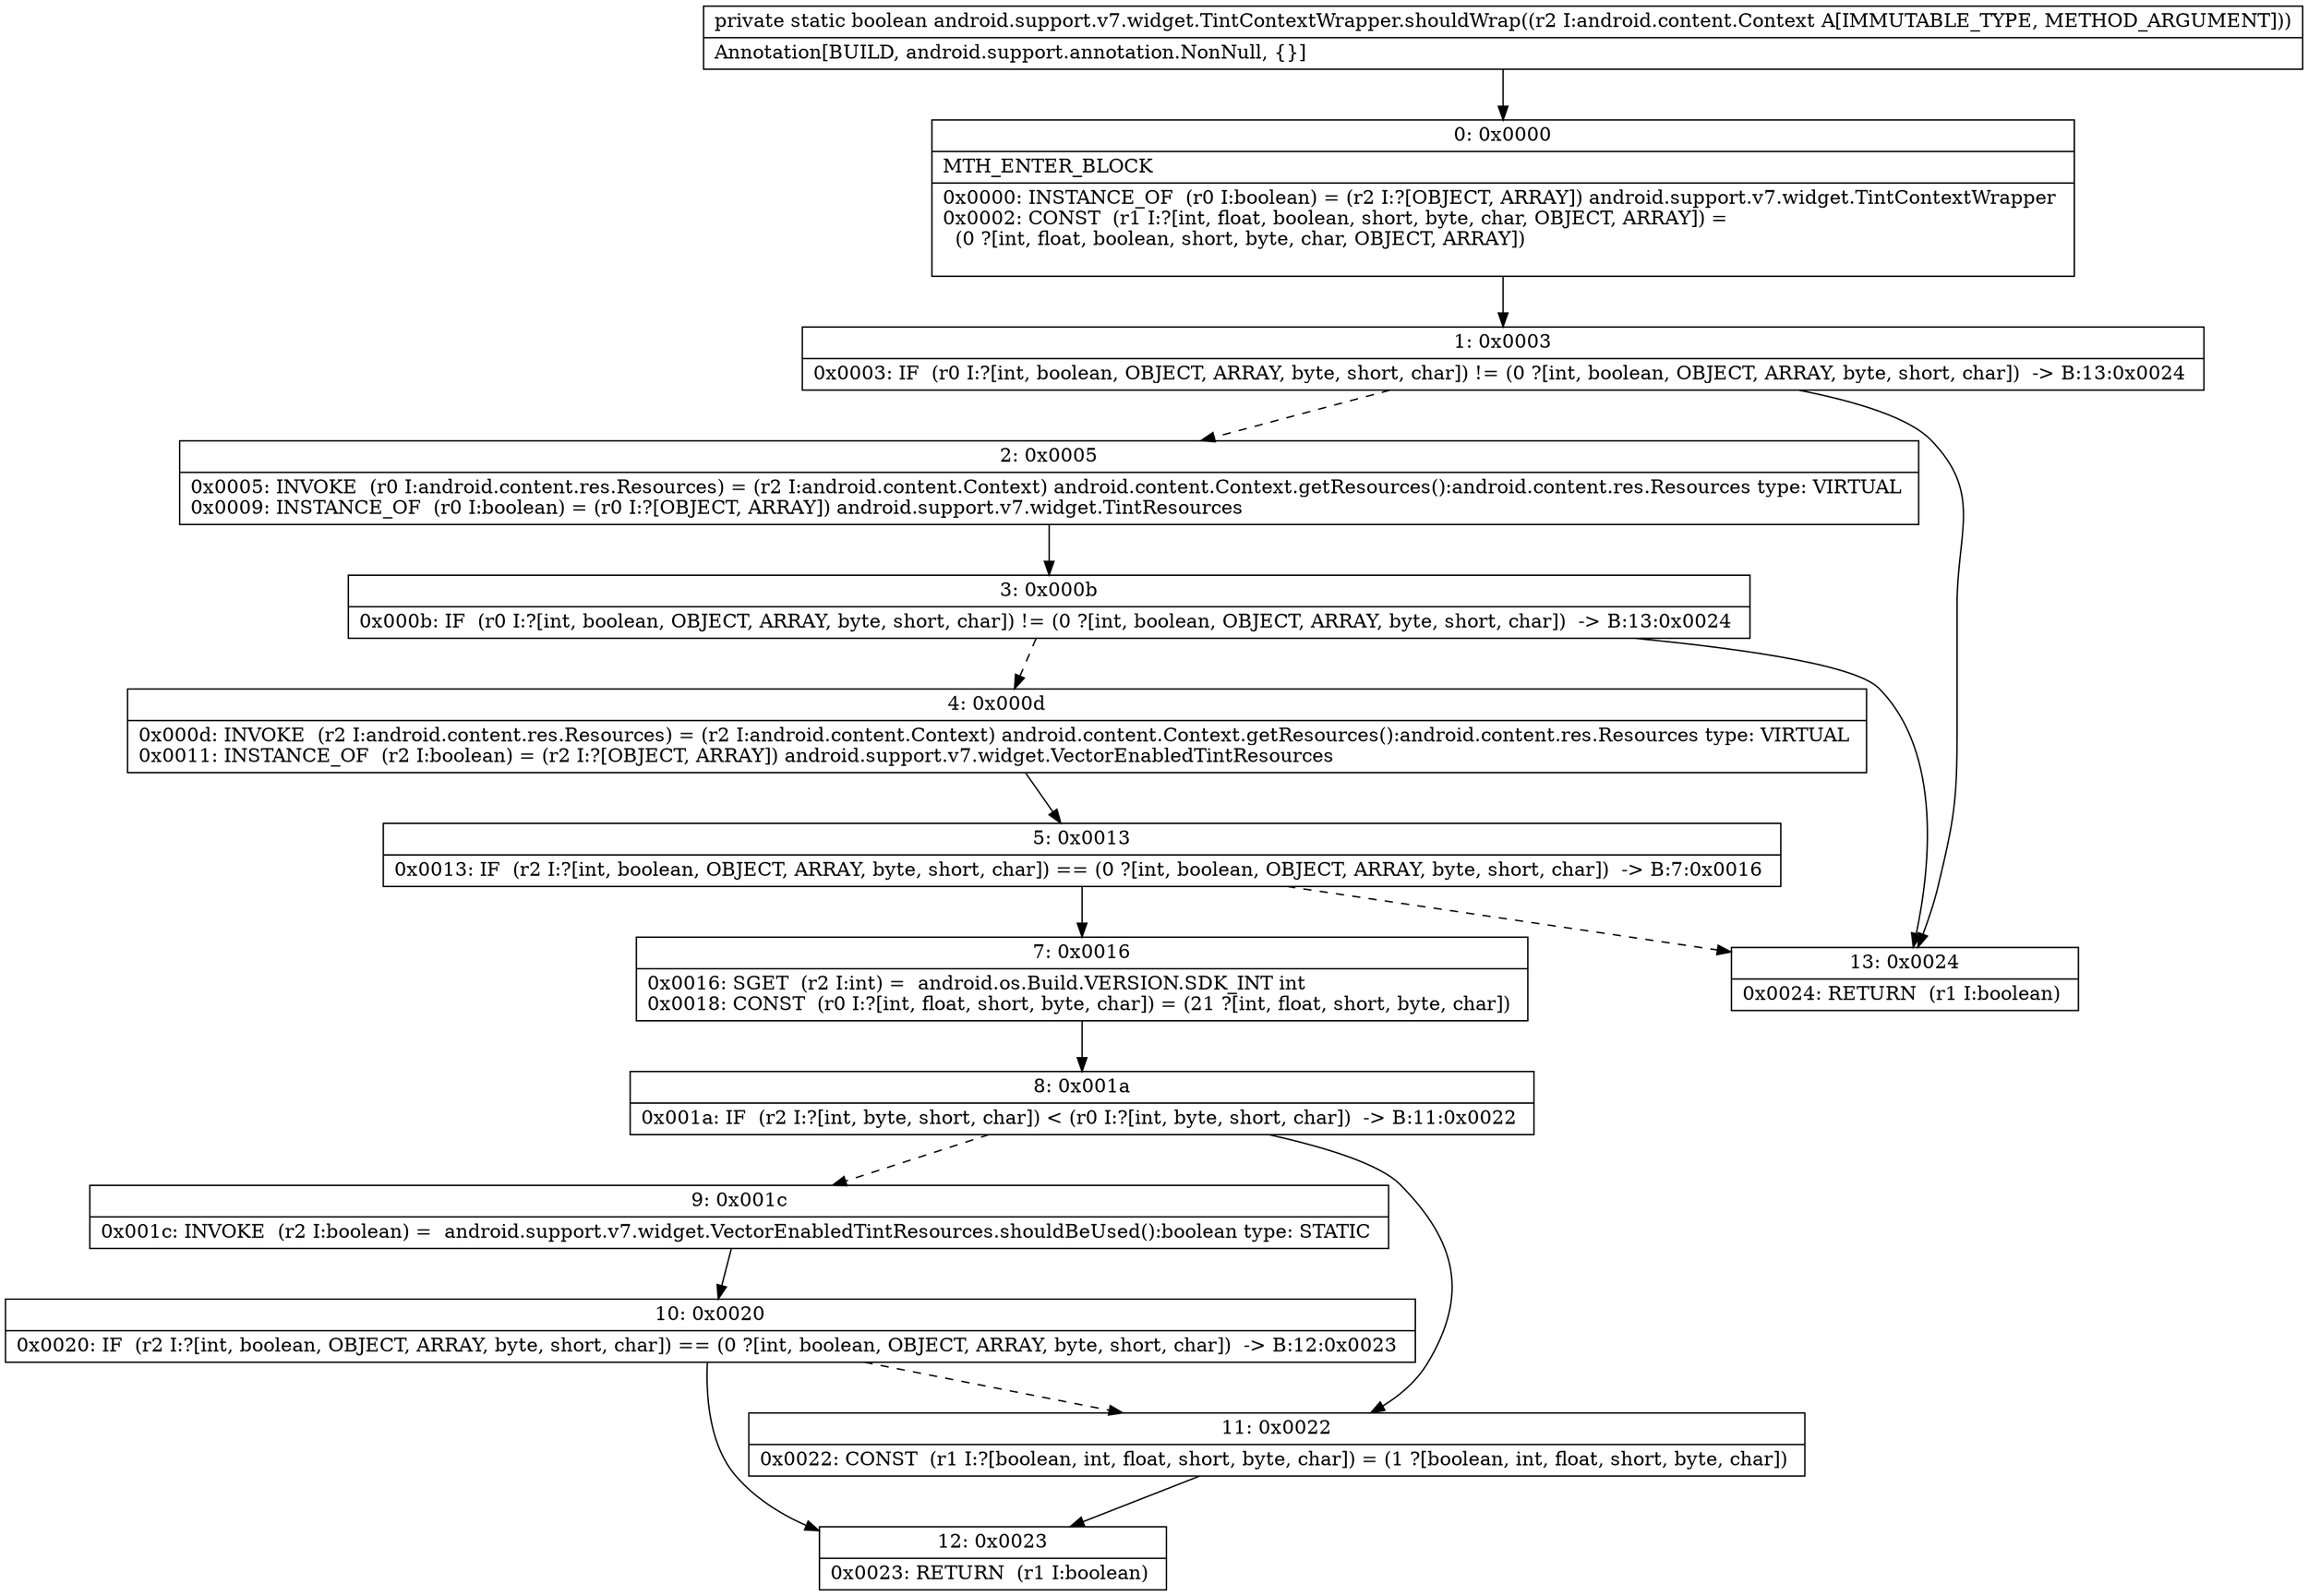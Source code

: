 digraph "CFG forandroid.support.v7.widget.TintContextWrapper.shouldWrap(Landroid\/content\/Context;)Z" {
Node_0 [shape=record,label="{0\:\ 0x0000|MTH_ENTER_BLOCK\l|0x0000: INSTANCE_OF  (r0 I:boolean) = (r2 I:?[OBJECT, ARRAY]) android.support.v7.widget.TintContextWrapper \l0x0002: CONST  (r1 I:?[int, float, boolean, short, byte, char, OBJECT, ARRAY]) = \l  (0 ?[int, float, boolean, short, byte, char, OBJECT, ARRAY])\l \l}"];
Node_1 [shape=record,label="{1\:\ 0x0003|0x0003: IF  (r0 I:?[int, boolean, OBJECT, ARRAY, byte, short, char]) != (0 ?[int, boolean, OBJECT, ARRAY, byte, short, char])  \-\> B:13:0x0024 \l}"];
Node_2 [shape=record,label="{2\:\ 0x0005|0x0005: INVOKE  (r0 I:android.content.res.Resources) = (r2 I:android.content.Context) android.content.Context.getResources():android.content.res.Resources type: VIRTUAL \l0x0009: INSTANCE_OF  (r0 I:boolean) = (r0 I:?[OBJECT, ARRAY]) android.support.v7.widget.TintResources \l}"];
Node_3 [shape=record,label="{3\:\ 0x000b|0x000b: IF  (r0 I:?[int, boolean, OBJECT, ARRAY, byte, short, char]) != (0 ?[int, boolean, OBJECT, ARRAY, byte, short, char])  \-\> B:13:0x0024 \l}"];
Node_4 [shape=record,label="{4\:\ 0x000d|0x000d: INVOKE  (r2 I:android.content.res.Resources) = (r2 I:android.content.Context) android.content.Context.getResources():android.content.res.Resources type: VIRTUAL \l0x0011: INSTANCE_OF  (r2 I:boolean) = (r2 I:?[OBJECT, ARRAY]) android.support.v7.widget.VectorEnabledTintResources \l}"];
Node_5 [shape=record,label="{5\:\ 0x0013|0x0013: IF  (r2 I:?[int, boolean, OBJECT, ARRAY, byte, short, char]) == (0 ?[int, boolean, OBJECT, ARRAY, byte, short, char])  \-\> B:7:0x0016 \l}"];
Node_7 [shape=record,label="{7\:\ 0x0016|0x0016: SGET  (r2 I:int) =  android.os.Build.VERSION.SDK_INT int \l0x0018: CONST  (r0 I:?[int, float, short, byte, char]) = (21 ?[int, float, short, byte, char]) \l}"];
Node_8 [shape=record,label="{8\:\ 0x001a|0x001a: IF  (r2 I:?[int, byte, short, char]) \< (r0 I:?[int, byte, short, char])  \-\> B:11:0x0022 \l}"];
Node_9 [shape=record,label="{9\:\ 0x001c|0x001c: INVOKE  (r2 I:boolean) =  android.support.v7.widget.VectorEnabledTintResources.shouldBeUsed():boolean type: STATIC \l}"];
Node_10 [shape=record,label="{10\:\ 0x0020|0x0020: IF  (r2 I:?[int, boolean, OBJECT, ARRAY, byte, short, char]) == (0 ?[int, boolean, OBJECT, ARRAY, byte, short, char])  \-\> B:12:0x0023 \l}"];
Node_11 [shape=record,label="{11\:\ 0x0022|0x0022: CONST  (r1 I:?[boolean, int, float, short, byte, char]) = (1 ?[boolean, int, float, short, byte, char]) \l}"];
Node_12 [shape=record,label="{12\:\ 0x0023|0x0023: RETURN  (r1 I:boolean) \l}"];
Node_13 [shape=record,label="{13\:\ 0x0024|0x0024: RETURN  (r1 I:boolean) \l}"];
MethodNode[shape=record,label="{private static boolean android.support.v7.widget.TintContextWrapper.shouldWrap((r2 I:android.content.Context A[IMMUTABLE_TYPE, METHOD_ARGUMENT]))  | Annotation[BUILD, android.support.annotation.NonNull, \{\}]\l}"];
MethodNode -> Node_0;
Node_0 -> Node_1;
Node_1 -> Node_2[style=dashed];
Node_1 -> Node_13;
Node_2 -> Node_3;
Node_3 -> Node_4[style=dashed];
Node_3 -> Node_13;
Node_4 -> Node_5;
Node_5 -> Node_7;
Node_5 -> Node_13[style=dashed];
Node_7 -> Node_8;
Node_8 -> Node_9[style=dashed];
Node_8 -> Node_11;
Node_9 -> Node_10;
Node_10 -> Node_11[style=dashed];
Node_10 -> Node_12;
Node_11 -> Node_12;
}


